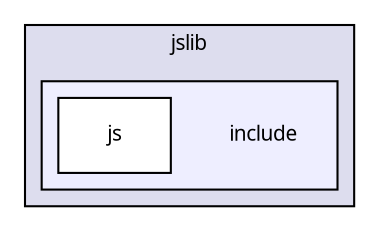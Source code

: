 digraph "packages/jslib/include/" {
  compound=true
  node [ fontsize="10", fontname="FreeSans.ttf"];
  edge [ labelfontsize="10", labelfontname="FreeSans.ttf"];
  subgraph clusterdir_926aaad51c53394a4fdd3a21be52ba76 {
    graph [ bgcolor="#ddddee", pencolor="black", label="jslib" fontname="FreeSans.ttf", fontsize="10", URL="dir_926aaad51c53394a4fdd3a21be52ba76.html"]
  subgraph clusterdir_7352d4db107d32563d92f4a3c1ad7939 {
    graph [ bgcolor="#eeeeff", pencolor="black", label="" URL="dir_7352d4db107d32563d92f4a3c1ad7939.html"];
    dir_7352d4db107d32563d92f4a3c1ad7939 [shape=plaintext label="include"];
    dir_877e498009db05dad971fab25139168a [shape=box label="js" color="black" fillcolor="white" style="filled" URL="dir_877e498009db05dad971fab25139168a.html"];
  }
  }
}
